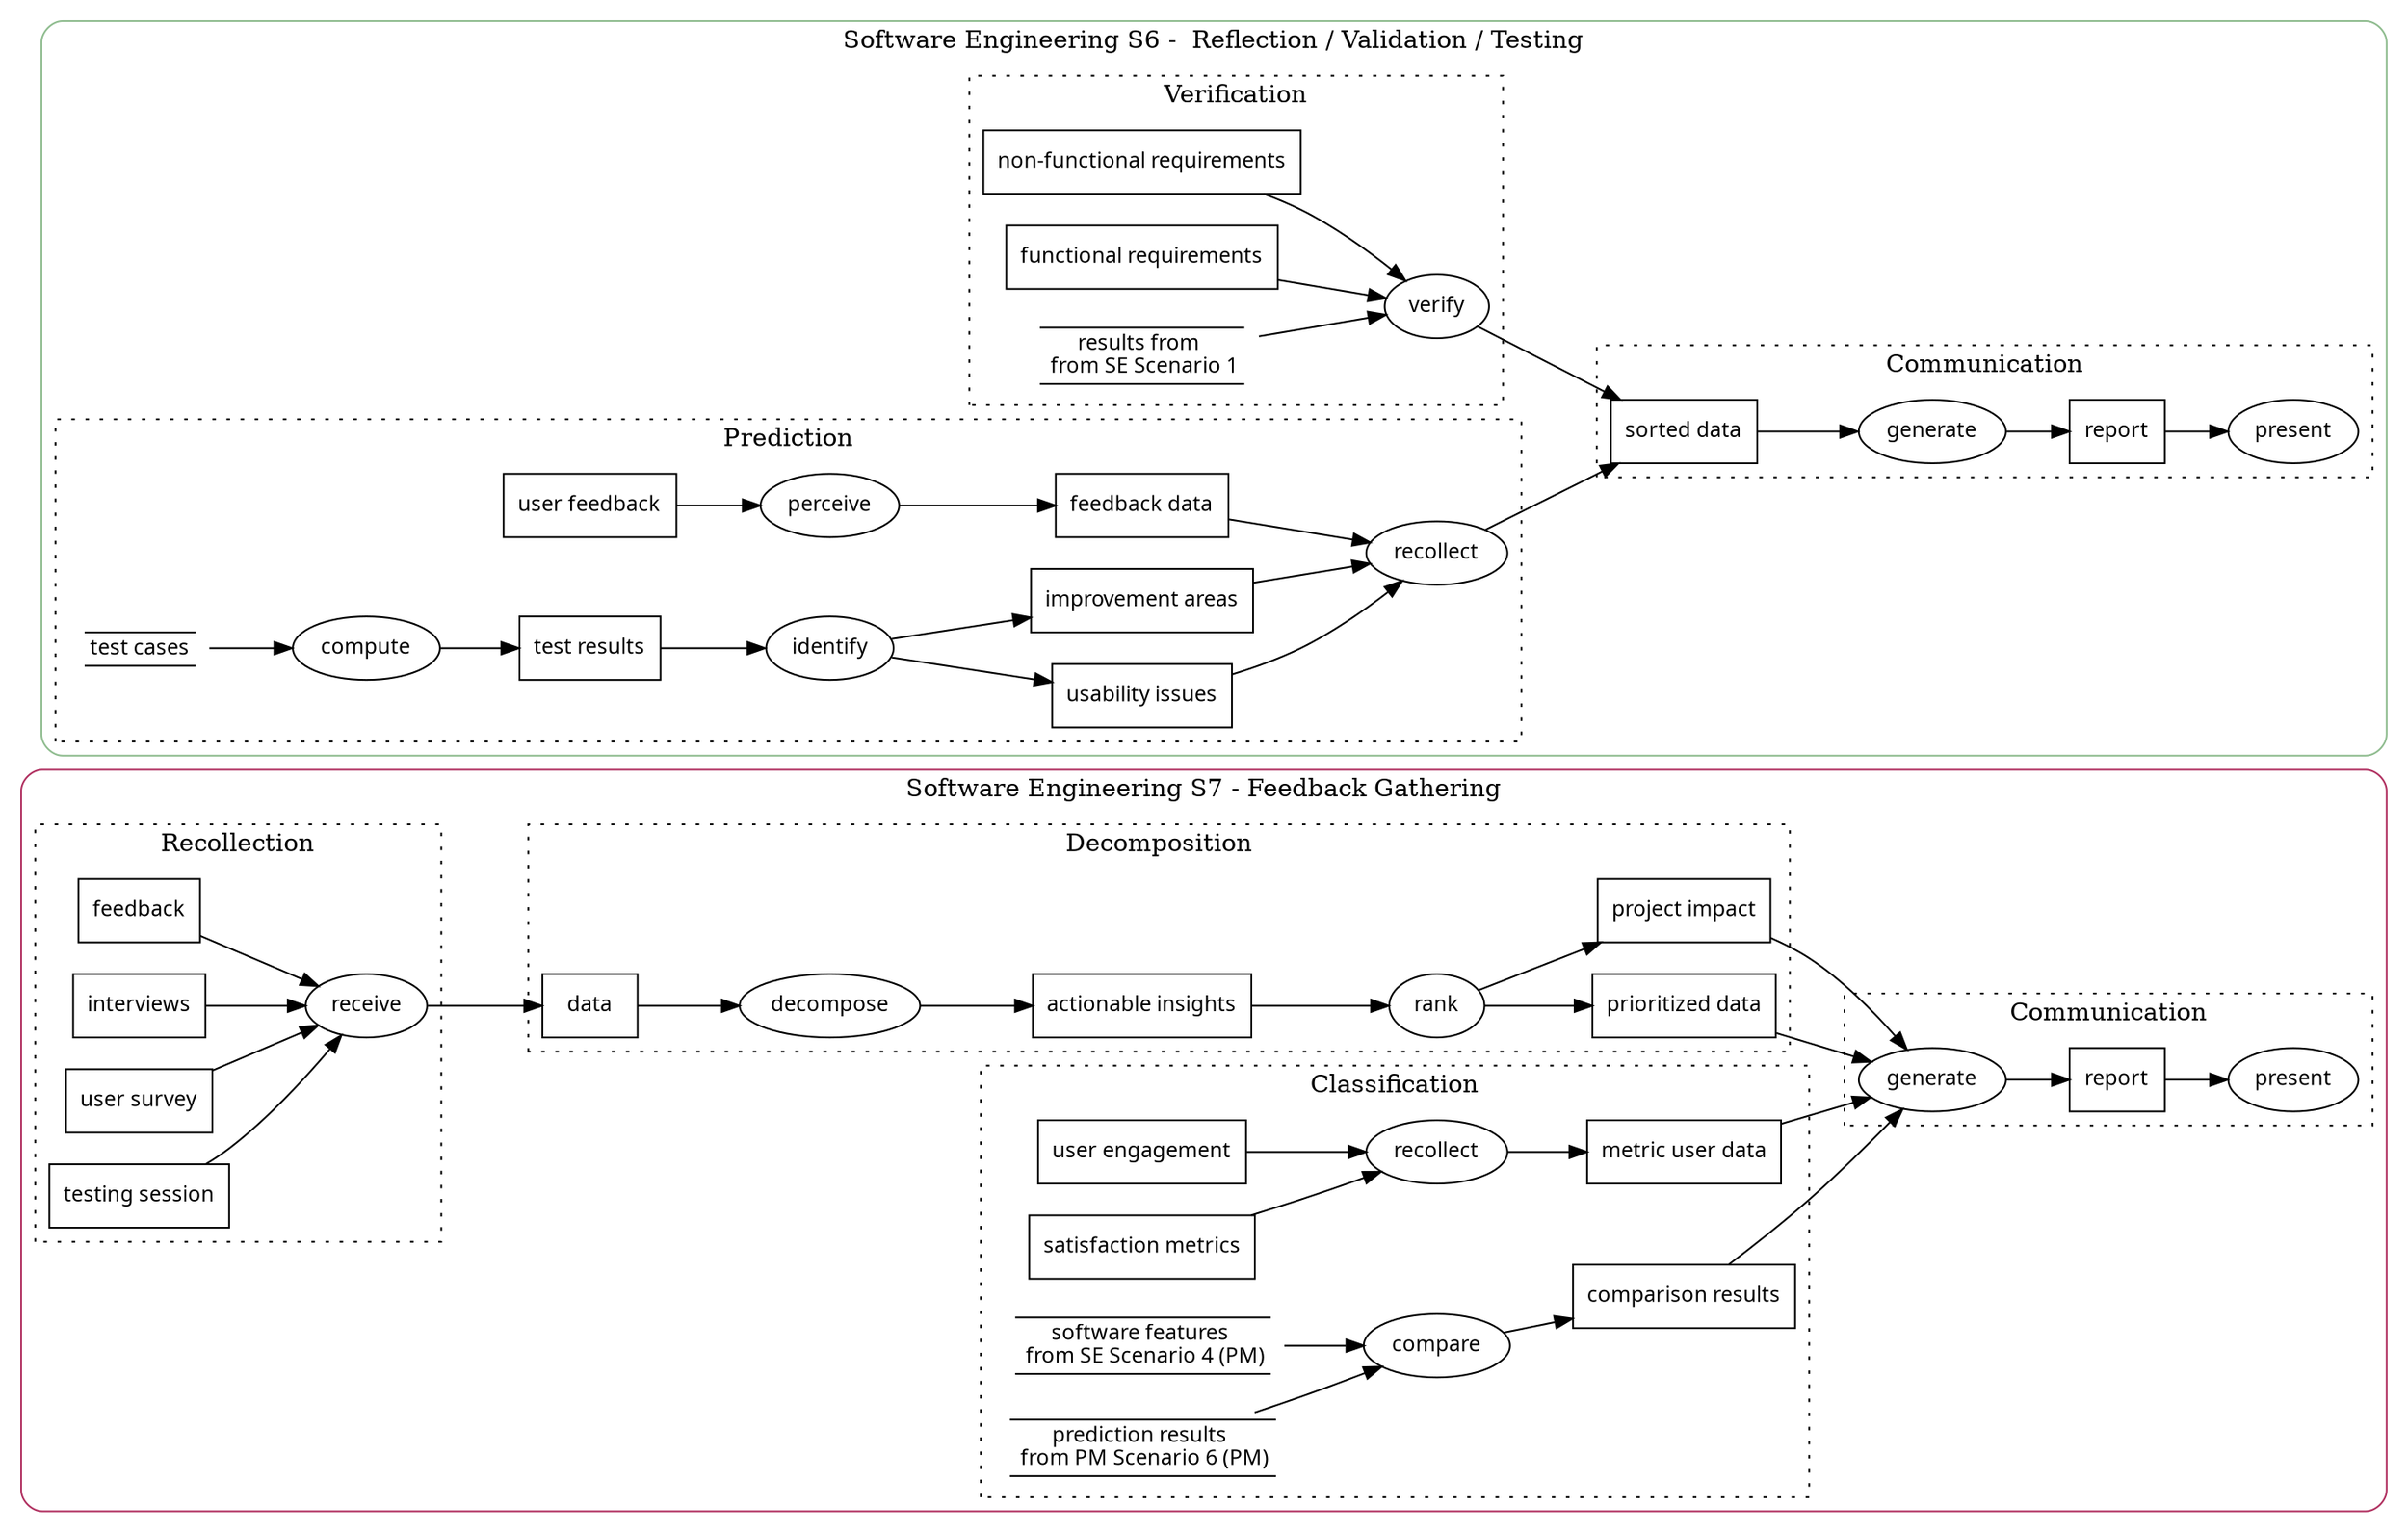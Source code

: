 digraph G {
    rankdir=LR;

    # PART : SCENARIO 2
    subgraph Cluster_Top_2 {
    style=rounded;
    color=maroon
    label="Software Engineering S7 - Feedback Gathering";
    node[shape=ellipse, fontname="CMU Serif", fontsize=12];
    receive [label="receive"];
    decompose [label="decompose"];
    ranking [label="rank"];
    compare [label="compare"];
    recollect [label="recollect"];
    generate [label="generate"];
    present [label="present"];

    node[shape=box, fontname="CMU Serif", fontsize=12];
    feedback [label="feedback"];
    interviews [label="interviews"];
    user_surwey [label="user survey"];
    testing_session [label="testing session"];
    data [label="data"];
    actionable_insights [label="actionable insights"];
    priority_data [label="prioritized data"];
    project_impact [label="project impact"];
    comparison_results [label="comparison results"];
    user_engagement [label="user engagement"];
    satisfaction_metrics [label="satisfaction metrics"];
    metric_user_data [label="metric user data"];
    report [label="report"];

    node[shape=plaintext];

    est_scenario_4[label=<
    <TABLE BORDER="0" CELLBORDER="1" CELLSPACING="0">
        <TR><TD SIDES="TB">software features <br /> from SE Scenario 4 (PM)</TD></TR>
    </TABLE>
    >];

    scenario_pm_6[label=<
    <TABLE BORDER="0" CELLBORDER="1" CELLSPACING="0">
        <TR><TD SIDES="TB">prediction results <br /> from PM Scenario 6 (PM)</TD></TR>
    </TABLE>
    >];

    

    edge [fontname="CMU Serif", fontsize=12, color="#000000", style=filled]
    feedback -> receive;
    interviews -> receive;
    user_surwey -> receive;
    testing_session -> receive;

    receive -> data;
    data -> decompose;

    decompose -> actionable_insights;
    actionable_insights -> ranking;

    ranking -> priority_data;
    ranking -> project_impact;

    est_scenario_4 -> compare;
    scenario_pm_6 -> compare;

    compare -> comparison_results
    satisfaction_metrics -> recollect
    user_engagement -> recollect

    recollect -> metric_user_data
    metric_user_data -> generate
    comparison_results -> generate

    project_impact -> generate
    priority_data -> generate

    generate -> report
    report -> present

    subgraph Cluster_0 {
        style=dotted;
        color=black;
        label="Recollection";
        feedback;
        interviews;
        user_surwey;
        testing_session;
        receive;
    }

    subgraph Cluster_1 {
        style=dotted;
        color=black;
        label="Decomposition";
        data;
        decompose;
        actionable_insights
        ranking;
        project_impact;
        priority_data;
    }

    subgraph Cluster_2 {
        style=dotted;
        color=black;
        label="Classification";
        compare;
        est_scenario_4;
        scenario_pm_6;
        comparison_results;
        recollect;
        metric_user_data;
        user_engagement;
        satisfaction_metrics;
    }

    subgraph Cluster_3 {
        style=dotted;
        color=black;
        label="Communication";
        generate;
        report;
        present;
    }

    }

        # PART : SCENARIO 6
    subgraph Cluster_Top {
    style=rounded;
    fillcolor=white;
    color=darkseagreen;
    label="Software Engineering S6 -  Reflection / Validation / Testing";
    // Agent steps in nodes
    node[shape=ellipse, fontname="CMU Serif", fontsize=12];
    verify [label="verify"];
    compute [label="compute"];
    identify [label="identify"];
    perceive [label="perceive"];
    recollect_2 [label="recollect"];
    generate_2 [label="generate"];
    present_2 [label="present"];

    // User input
    node[shape=box, fontname="CMU Serif", fontsize=12];
    non_functional_requirements [label="non-functional requirements"];
    functional_requirements [label="functional requirements"];
    test_results [label="test results"];
    usability_issues [label="usability issues"];
    user_feedback [label="user feedback"];
    report_2 [label="report"];
    improvement_areas [label="improvement areas"];
    sorted_data [label="sorted data"];
    feedback_data [label="feedback data"];
        
    // Knowledge nodes
    node[shape=plaintext];
    scenario_1_results[label=<
    <TABLE BORDER="0" CELLBORDER="1" CELLSPACING="0">
        <TR><TD SIDES="TB">results from <br /> from SE Scenario 1</TD></TR>
    </TABLE>
    >];

    test_cases[label=<
    <TABLE BORDER="0" CELLBORDER="1" CELLSPACING="0">
        <TR><TD SIDES="TB">test cases</TD></TR>
    </TABLE>
    >];
    

    edge [fontname="CMU Serif", fontsize=12, color="#000000", style=filled]
    non_functional_requirements -> verify;
    functional_requirements -> verify;
    scenario_1_results -> verify
    test_cases -> compute
    compute -> test_results;
    identify -> usability_issues
    identify -> improvement_areas
    user_feedback -> perceive;
    generate_2 -> report_2
    improvement_areas -> recollect_2
    usability_issues -> recollect_2
    report_2 -> present_2

    verify -> sorted_data;
    recollect_2 -> sorted_data;

    sorted_data -> generate_2;
    test_results -> identify;

    perceive -> feedback_data;
    feedback_data -> recollect_2

    subgraph Cluster_10 {
        style=dotted;
        label="Verification";
        color=black;
        verify;
        non_functional_requirements;
        functional_requirements;
        scenario_1_results;
    }

    subgraph Cluster_15 {
        style=dotted;
        label="Prediction";
        color=black;
        user_feedback;
        improvement_areas;
        usability_issues;
        test_cases;
        test_results;
        compute;
        identify;
        perceive;
        feedback_data;
        recollect_2;
    }

    subgraph Cluster_16 {
        style=dotted;
        label="Communication";
        color=black;
        sorted_data;
        generate_2;
        report_2;
        present_2;
    }

}

}